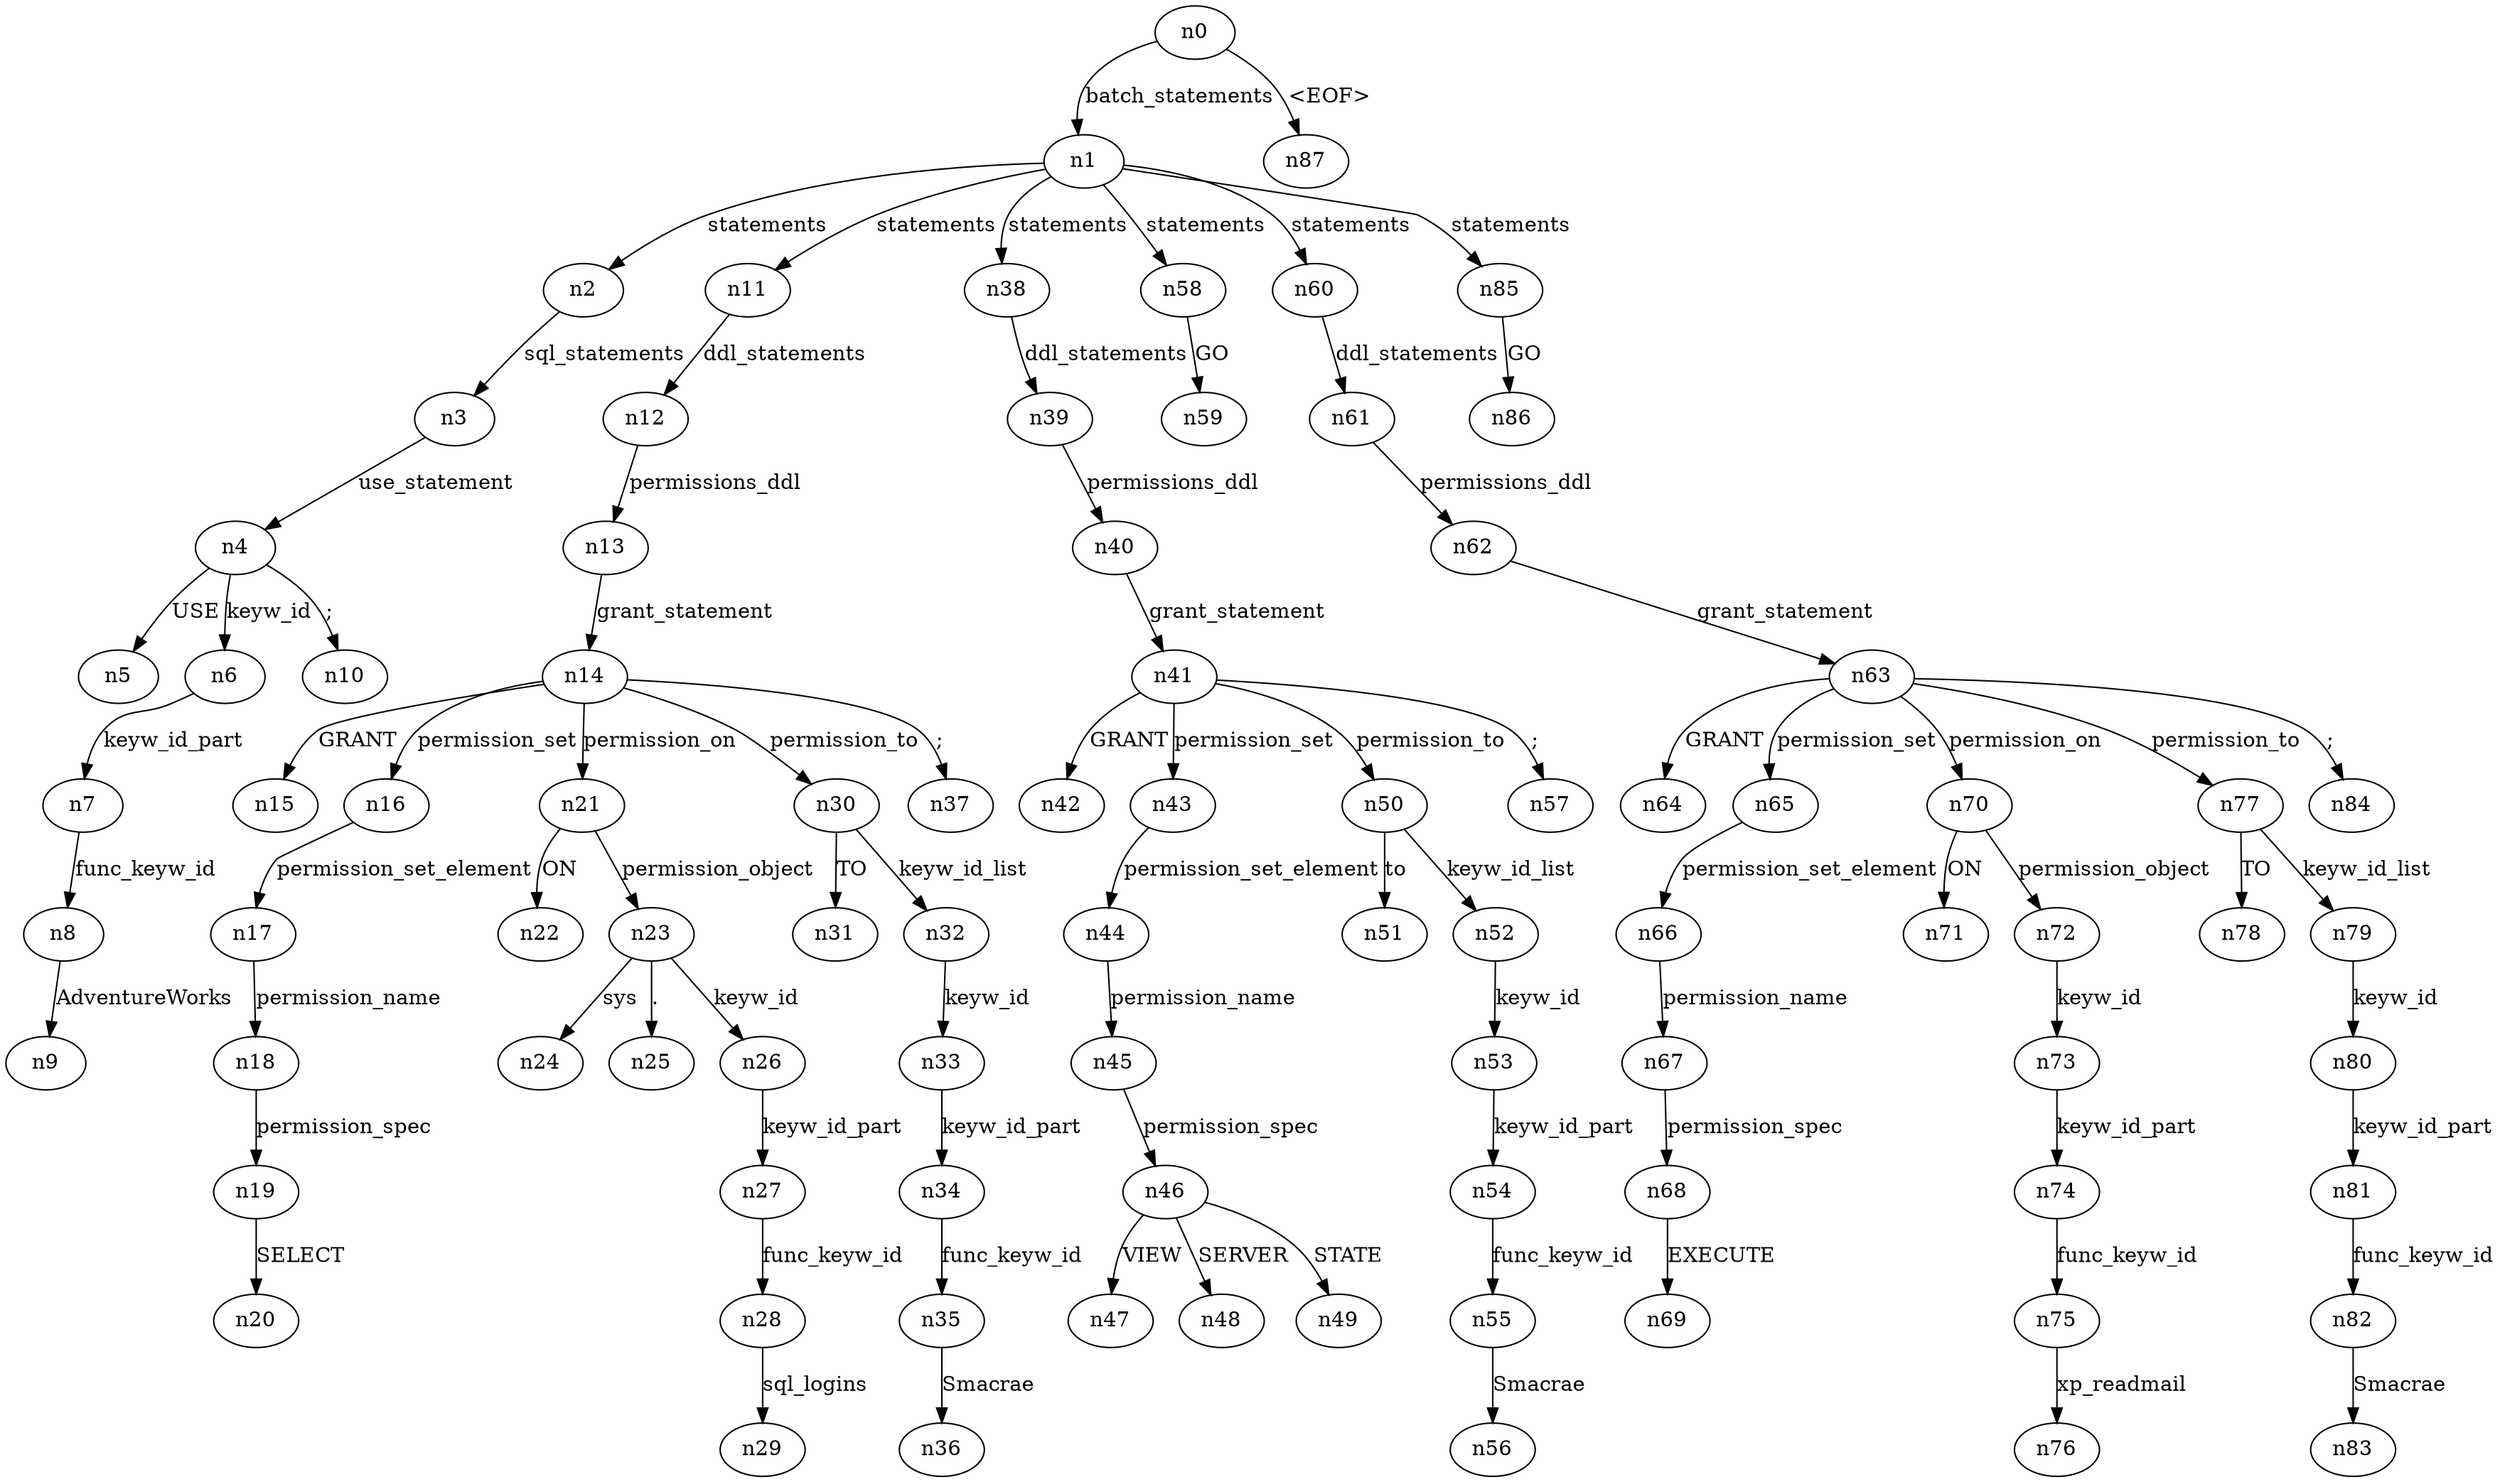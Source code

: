 digraph ParseTree {
  n0 -> n1 [label="batch_statements"];
  n1 -> n2 [label="statements"];
  n2 -> n3 [label="sql_statements"];
  n3 -> n4 [label="use_statement"];
  n4 -> n5 [label="USE"];
  n4 -> n6 [label="keyw_id"];
  n6 -> n7 [label="keyw_id_part"];
  n7 -> n8 [label="func_keyw_id"];
  n8 -> n9 [label="AdventureWorks"];
  n4 -> n10 [label=";"];
  n1 -> n11 [label="statements"];
  n11 -> n12 [label="ddl_statements"];
  n12 -> n13 [label="permissions_ddl"];
  n13 -> n14 [label="grant_statement"];
  n14 -> n15 [label="GRANT"];
  n14 -> n16 [label="permission_set"];
  n16 -> n17 [label="permission_set_element"];
  n17 -> n18 [label="permission_name"];
  n18 -> n19 [label="permission_spec"];
  n19 -> n20 [label="SELECT"];
  n14 -> n21 [label="permission_on"];
  n21 -> n22 [label="ON"];
  n21 -> n23 [label="permission_object"];
  n23 -> n24 [label="sys"];
  n23 -> n25 [label="."];
  n23 -> n26 [label="keyw_id"];
  n26 -> n27 [label="keyw_id_part"];
  n27 -> n28 [label="func_keyw_id"];
  n28 -> n29 [label="sql_logins"];
  n14 -> n30 [label="permission_to"];
  n30 -> n31 [label="TO"];
  n30 -> n32 [label="keyw_id_list"];
  n32 -> n33 [label="keyw_id"];
  n33 -> n34 [label="keyw_id_part"];
  n34 -> n35 [label="func_keyw_id"];
  n35 -> n36 [label="Smacrae"];
  n14 -> n37 [label=";"];
  n1 -> n38 [label="statements"];
  n38 -> n39 [label="ddl_statements"];
  n39 -> n40 [label="permissions_ddl"];
  n40 -> n41 [label="grant_statement"];
  n41 -> n42 [label="GRANT"];
  n41 -> n43 [label="permission_set"];
  n43 -> n44 [label="permission_set_element"];
  n44 -> n45 [label="permission_name"];
  n45 -> n46 [label="permission_spec"];
  n46 -> n47 [label="VIEW"];
  n46 -> n48 [label="SERVER"];
  n46 -> n49 [label="STATE"];
  n41 -> n50 [label="permission_to"];
  n50 -> n51 [label="to"];
  n50 -> n52 [label="keyw_id_list"];
  n52 -> n53 [label="keyw_id"];
  n53 -> n54 [label="keyw_id_part"];
  n54 -> n55 [label="func_keyw_id"];
  n55 -> n56 [label="Smacrae"];
  n41 -> n57 [label=";"];
  n1 -> n58 [label="statements"];
  n58 -> n59 [label="GO"];
  n1 -> n60 [label="statements"];
  n60 -> n61 [label="ddl_statements"];
  n61 -> n62 [label="permissions_ddl"];
  n62 -> n63 [label="grant_statement"];
  n63 -> n64 [label="GRANT"];
  n63 -> n65 [label="permission_set"];
  n65 -> n66 [label="permission_set_element"];
  n66 -> n67 [label="permission_name"];
  n67 -> n68 [label="permission_spec"];
  n68 -> n69 [label="EXECUTE"];
  n63 -> n70 [label="permission_on"];
  n70 -> n71 [label="ON"];
  n70 -> n72 [label="permission_object"];
  n72 -> n73 [label="keyw_id"];
  n73 -> n74 [label="keyw_id_part"];
  n74 -> n75 [label="func_keyw_id"];
  n75 -> n76 [label="xp_readmail"];
  n63 -> n77 [label="permission_to"];
  n77 -> n78 [label="TO"];
  n77 -> n79 [label="keyw_id_list"];
  n79 -> n80 [label="keyw_id"];
  n80 -> n81 [label="keyw_id_part"];
  n81 -> n82 [label="func_keyw_id"];
  n82 -> n83 [label="Smacrae"];
  n63 -> n84 [label=";"];
  n1 -> n85 [label="statements"];
  n85 -> n86 [label="GO"];
  n0 -> n87 [label="<EOF>"];
}